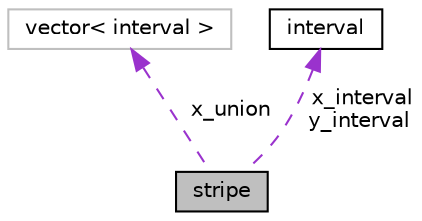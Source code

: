 digraph "stripe"
{
 // LATEX_PDF_SIZE
  edge [fontname="Helvetica",fontsize="10",labelfontname="Helvetica",labelfontsize="10"];
  node [fontname="Helvetica",fontsize="10",shape=record];
  Node1 [label="stripe",height=0.2,width=0.4,color="black", fillcolor="grey75", style="filled", fontcolor="black",tooltip="This struct represents the stripe structure described in the research paper."];
  Node2 -> Node1 [dir="back",color="darkorchid3",fontsize="10",style="dashed",label=" x_union" ,fontname="Helvetica"];
  Node2 [label="vector\< interval \>",height=0.2,width=0.4,color="grey75", fillcolor="white", style="filled",tooltip=" "];
  Node3 -> Node1 [dir="back",color="darkorchid3",fontsize="10",style="dashed",label=" x_interval\ny_interval" ,fontname="Helvetica"];
  Node3 [label="interval",height=0.2,width=0.4,color="black", fillcolor="white", style="filled",URL="$structinterval.html",tooltip="struct represents an vertical interval, stoding the top and bottom endpoints of the interval."];
}
